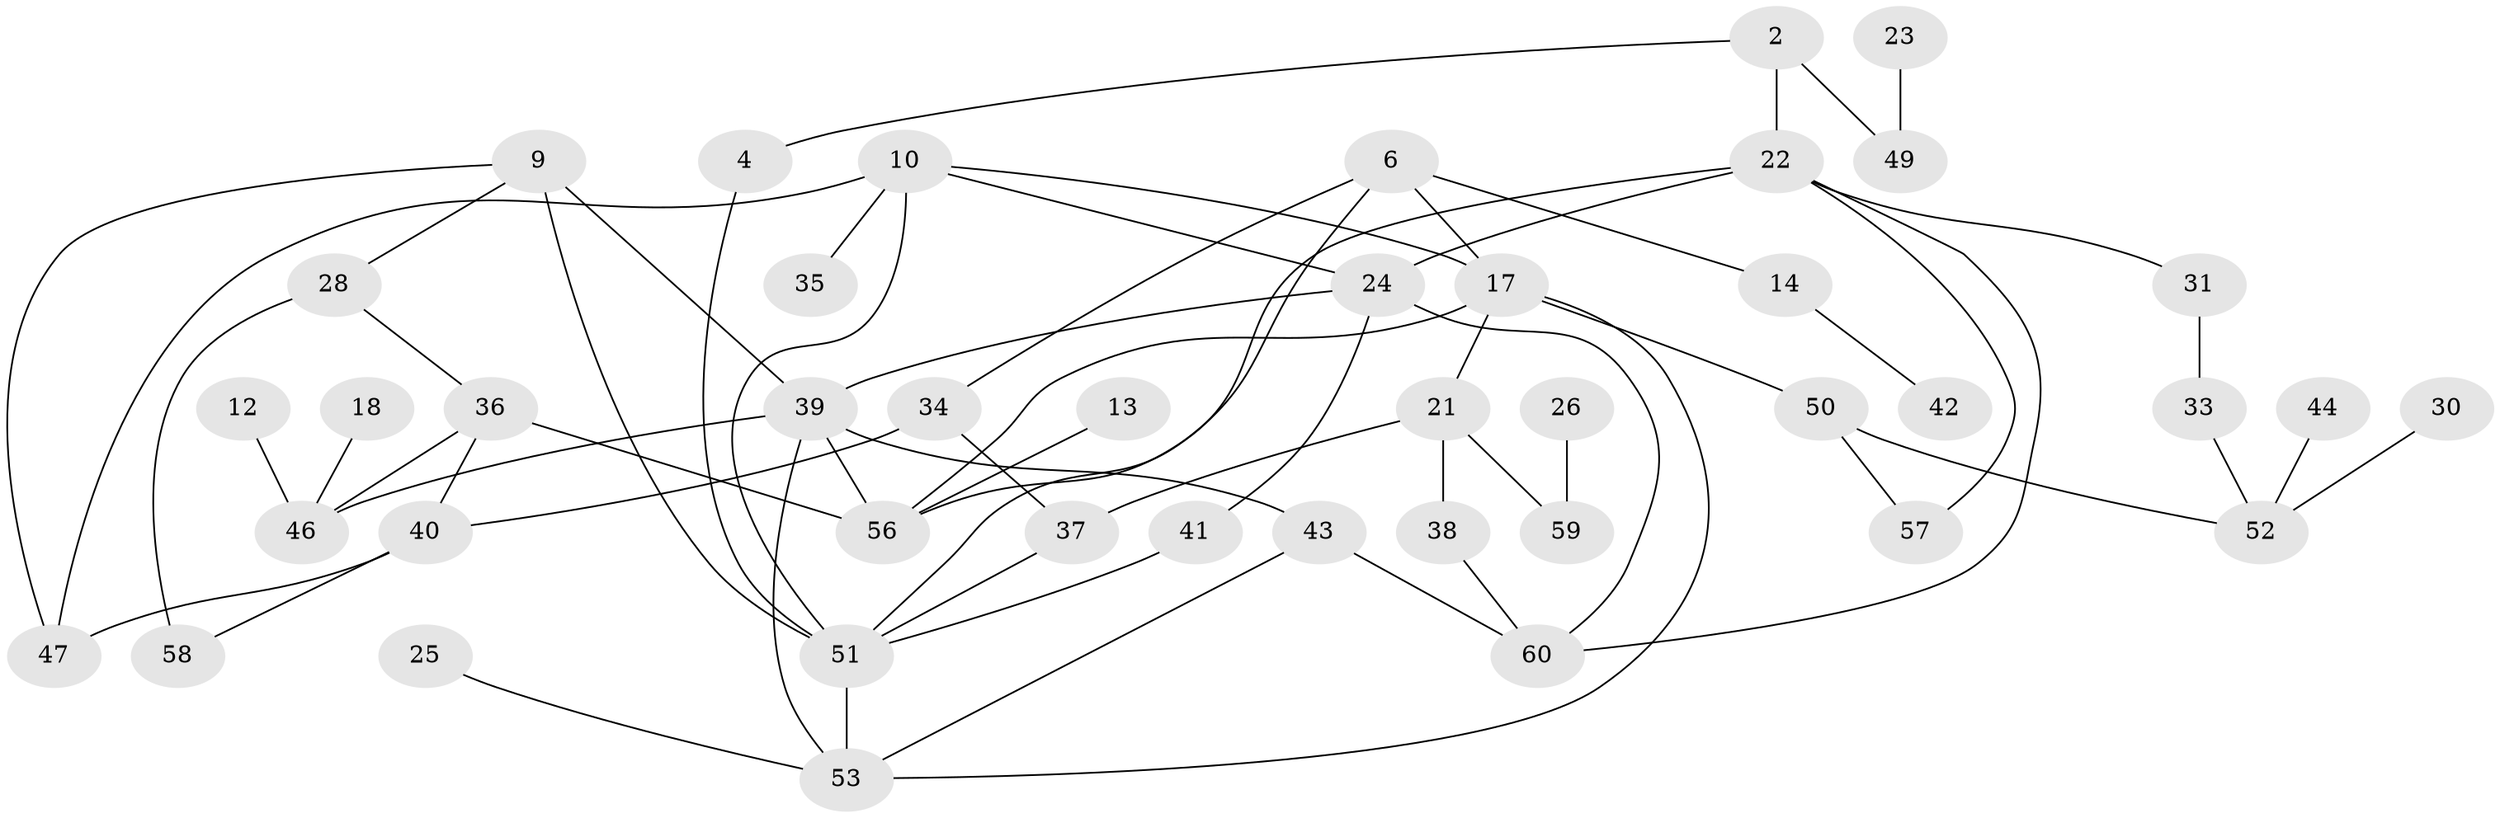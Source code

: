 // original degree distribution, {1: 0.24793388429752067, 6: 0.008264462809917356, 0: 0.1322314049586777, 2: 0.2727272727272727, 4: 0.10743801652892562, 3: 0.1652892561983471, 5: 0.06611570247933884}
// Generated by graph-tools (version 1.1) at 2025/35/03/04/25 23:35:55]
// undirected, 43 vertices, 64 edges
graph export_dot {
  node [color=gray90,style=filled];
  2;
  4;
  6;
  9;
  10;
  12;
  13;
  14;
  17;
  18;
  21;
  22;
  23;
  24;
  25;
  26;
  28;
  30;
  31;
  33;
  34;
  35;
  36;
  37;
  38;
  39;
  40;
  41;
  42;
  43;
  44;
  46;
  47;
  49;
  50;
  51;
  52;
  53;
  56;
  57;
  58;
  59;
  60;
  2 -- 4 [weight=1.0];
  2 -- 22 [weight=1.0];
  2 -- 49 [weight=1.0];
  4 -- 51 [weight=1.0];
  6 -- 14 [weight=1.0];
  6 -- 17 [weight=1.0];
  6 -- 34 [weight=1.0];
  6 -- 51 [weight=1.0];
  9 -- 28 [weight=1.0];
  9 -- 39 [weight=1.0];
  9 -- 47 [weight=1.0];
  9 -- 51 [weight=1.0];
  10 -- 17 [weight=1.0];
  10 -- 24 [weight=1.0];
  10 -- 35 [weight=1.0];
  10 -- 47 [weight=1.0];
  10 -- 51 [weight=1.0];
  12 -- 46 [weight=1.0];
  13 -- 56 [weight=1.0];
  14 -- 42 [weight=1.0];
  17 -- 21 [weight=1.0];
  17 -- 50 [weight=1.0];
  17 -- 53 [weight=1.0];
  17 -- 56 [weight=1.0];
  18 -- 46 [weight=1.0];
  21 -- 37 [weight=1.0];
  21 -- 38 [weight=1.0];
  21 -- 59 [weight=2.0];
  22 -- 24 [weight=1.0];
  22 -- 31 [weight=1.0];
  22 -- 56 [weight=1.0];
  22 -- 57 [weight=1.0];
  22 -- 60 [weight=1.0];
  23 -- 49 [weight=1.0];
  24 -- 39 [weight=1.0];
  24 -- 41 [weight=1.0];
  24 -- 60 [weight=1.0];
  25 -- 53 [weight=1.0];
  26 -- 59 [weight=1.0];
  28 -- 36 [weight=1.0];
  28 -- 58 [weight=2.0];
  30 -- 52 [weight=1.0];
  31 -- 33 [weight=1.0];
  33 -- 52 [weight=1.0];
  34 -- 37 [weight=1.0];
  34 -- 40 [weight=1.0];
  36 -- 40 [weight=1.0];
  36 -- 46 [weight=1.0];
  36 -- 56 [weight=1.0];
  37 -- 51 [weight=1.0];
  38 -- 60 [weight=1.0];
  39 -- 43 [weight=1.0];
  39 -- 46 [weight=1.0];
  39 -- 53 [weight=1.0];
  39 -- 56 [weight=1.0];
  40 -- 47 [weight=1.0];
  40 -- 58 [weight=1.0];
  41 -- 51 [weight=1.0];
  43 -- 53 [weight=1.0];
  43 -- 60 [weight=1.0];
  44 -- 52 [weight=1.0];
  50 -- 52 [weight=1.0];
  50 -- 57 [weight=1.0];
  51 -- 53 [weight=2.0];
}
